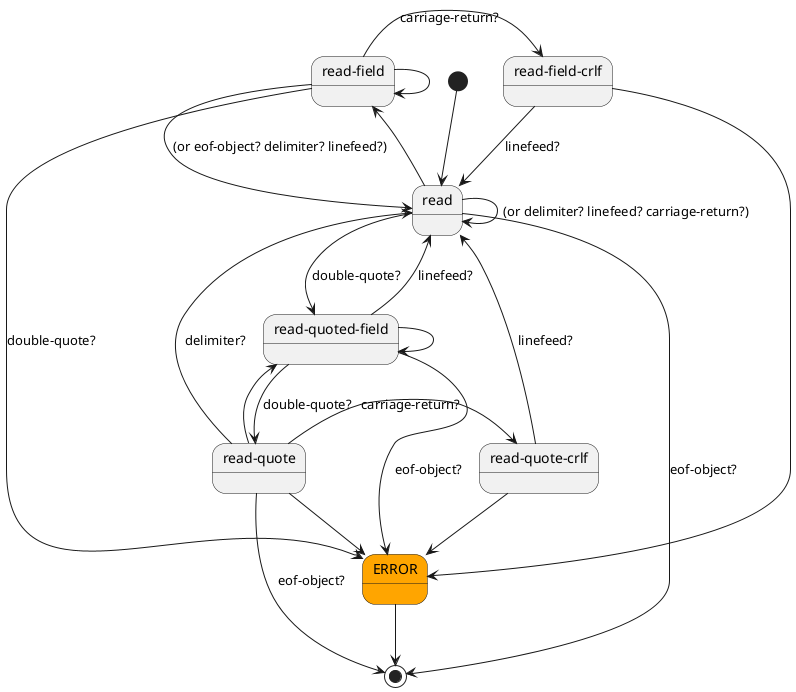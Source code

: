 @startuml
/'
rfc4180.puml -- Finite state machine diagram for the RFC4180 parser.

Copyright (C) 2020 Artyom V. Poptsov <poptsov.artyom@gmail.com>

This program is free software: you can redistribute it and/or modify
it under the terms of the GNU General Public License as published by
the Free Software Foundation, either version 3 of the License, or
(at your option) any later version.

The program is distributed in the hope that it will be useful,
but WITHOUT ANY WARRANTY; without even the implied warranty of
MERCHANTABILITY or FITNESS FOR A PARTICULAR PURPOSE.  See the
GNU General Public License for more details.

You should have received a copy of the GNU General Public License
along with the program.  If not, see <http://www.gnu.org/licenses/>.
'/

skinparam state {
  BackgroundColor<<Error>> Orange
}

state "read-quoted-field" as read_quoted_field
state "read-quote" as read_quote
state "read-quote-crlf" as read_quote_crlf
state "read-field" as read_field
state "read-field-crlf" as read_field_crlf
state "ERROR" as ERROR <<Error>>

[*] --> read
read --> [*]: eof-object?
read --> read: (or delimiter? linefeed? carriage-return?)
read --> read_quoted_field: double-quote?
read --> read_field

read_field -> read_field
read_field --> read: (or eof-object? delimiter? linefeed?)
read_field -> read_field_crlf: carriage-return?
read_field --> ERROR: double-quote?

read_field_crlf --> read: linefeed?
read_field_crlf --> ERROR

read_quoted_field -> read_quoted_field
read_quoted_field --> read: linefeed?
read_quoted_field --> read_quote: double-quote?
read_quoted_field --> ERROR: eof-object?

read_quote --> read_quoted_field
read_quote --> read: delimiter?
read_quote -> read_quote_crlf: carriage-return?
read_quote --> ERROR
read_quote ---> [*]: eof-object?

read_quote_crlf --> read: linefeed?
read_quote_crlf --> ERROR

ERROR --> [*]
@enduml
